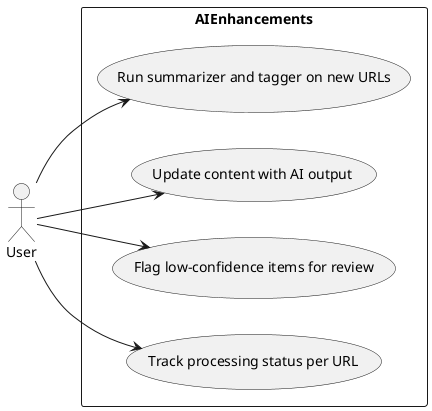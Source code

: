@startuml
left to right direction
actor User
rectangle AIEnhancements {
  ( Run summarizer and tagger on new URLs )
  User --> ( Run summarizer and tagger on new URLs )
  ( Update content with AI output )
  User --> ( Update content with AI output )
  ( Flag low-confidence items for review )
  User --> ( Flag low-confidence items for review )
  ( Track processing status per URL )
  User --> ( Track processing status per URL )
}
@enduml
